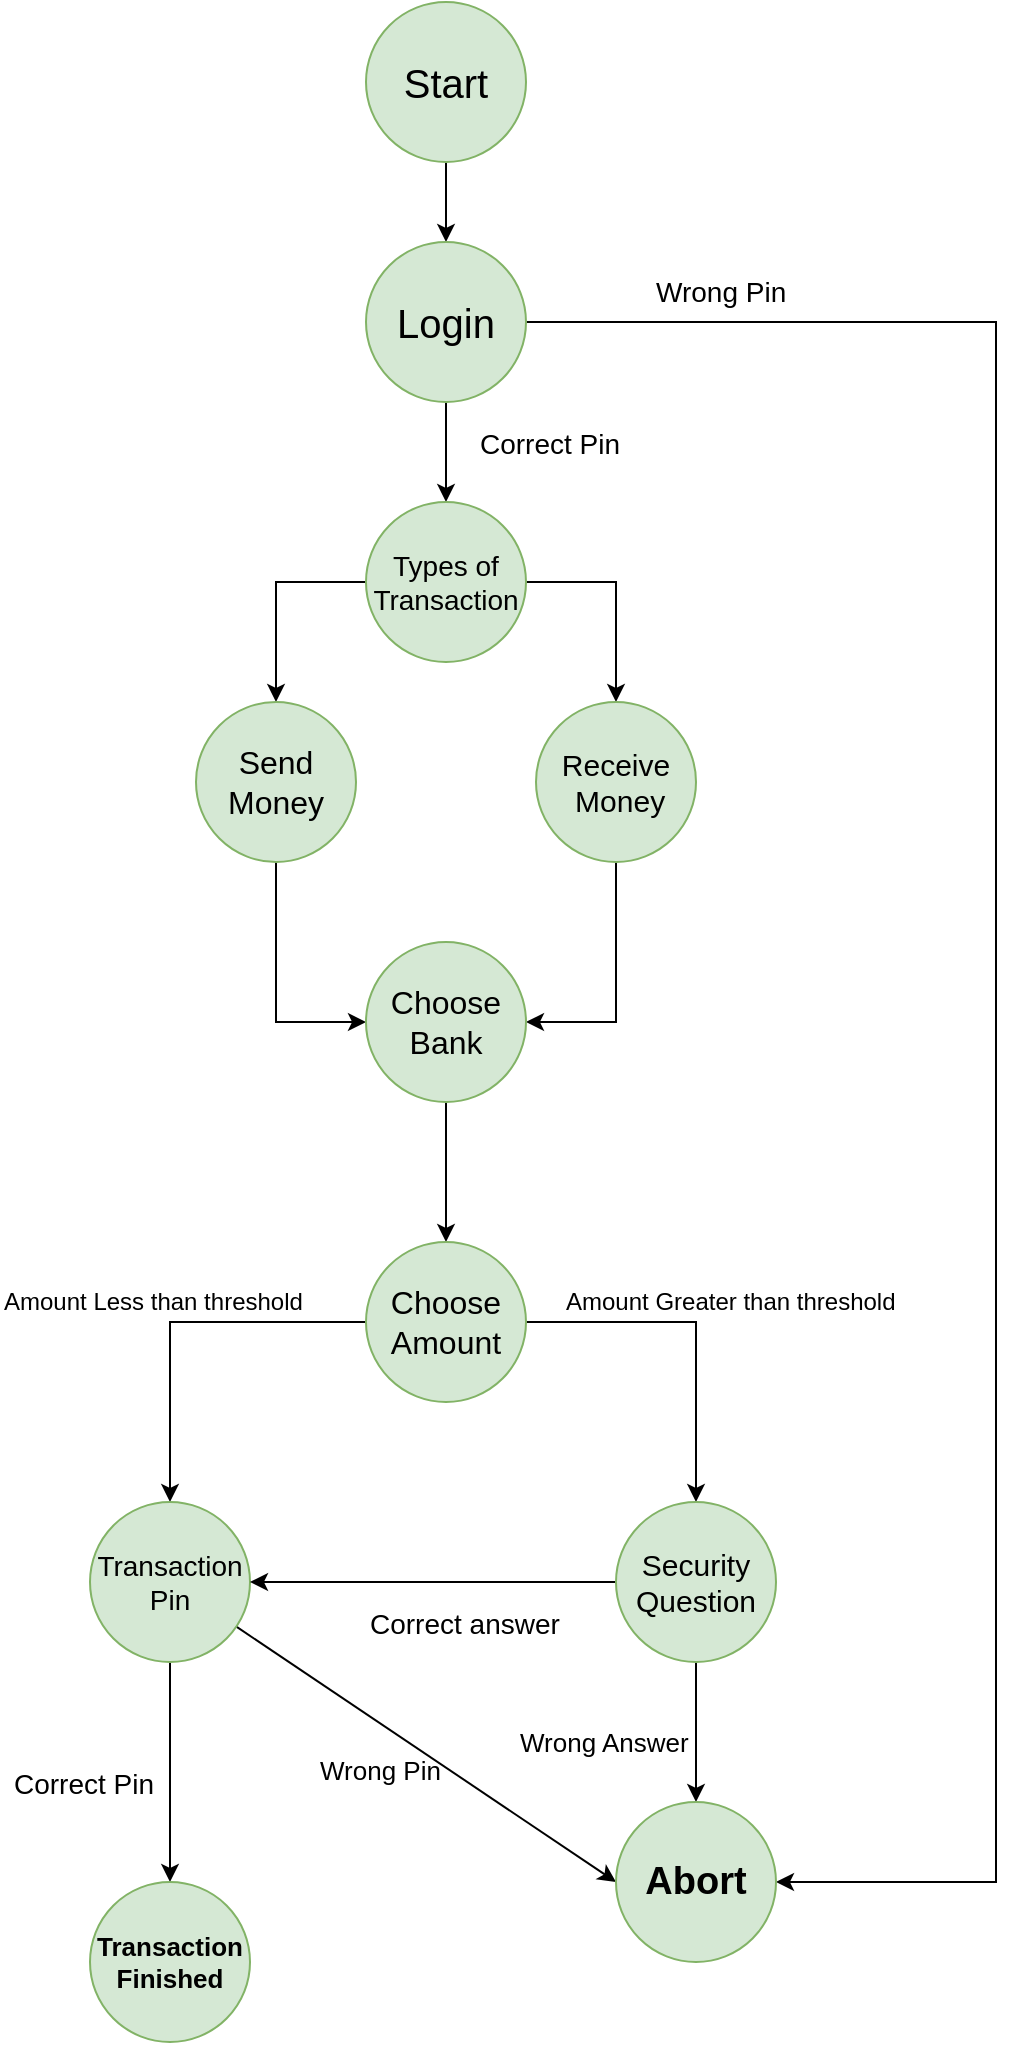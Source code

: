 <mxfile version="12.2.2" type="device" pages="1"><diagram id="SqbGL5rhfOAj9YiU2SXj" name="Page-1"><mxGraphModel dx="1683" dy="980" grid="1" gridSize="10" guides="1" tooltips="1" connect="1" arrows="1" fold="1" page="1" pageScale="1" pageWidth="850" pageHeight="1100" math="0" shadow="0"><root><mxCell id="0"/><mxCell id="1" parent="0"/><mxCell id="JXl17_2p169U6_B2AQNo-3" value="" style="edgeStyle=orthogonalEdgeStyle;rounded=0;orthogonalLoop=1;jettySize=auto;html=1;" edge="1" parent="1" source="JXl17_2p169U6_B2AQNo-1" target="JXl17_2p169U6_B2AQNo-2"><mxGeometry relative="1" as="geometry"/></mxCell><mxCell id="JXl17_2p169U6_B2AQNo-1" value="&lt;font style=&quot;font-size: 20px&quot;&gt;Start&lt;/font&gt;" style="ellipse;whiteSpace=wrap;html=1;fillColor=#d5e8d4;strokeColor=#82b366;" vertex="1" parent="1"><mxGeometry x="345" y="90" width="80" height="80" as="geometry"/></mxCell><mxCell id="JXl17_2p169U6_B2AQNo-5" value="" style="edgeStyle=orthogonalEdgeStyle;rounded=0;orthogonalLoop=1;jettySize=auto;html=1;" edge="1" parent="1" source="JXl17_2p169U6_B2AQNo-2" target="JXl17_2p169U6_B2AQNo-4"><mxGeometry relative="1" as="geometry"/></mxCell><mxCell id="JXl17_2p169U6_B2AQNo-43" style="edgeStyle=orthogonalEdgeStyle;rounded=0;orthogonalLoop=1;jettySize=auto;html=1;entryX=1;entryY=0.5;entryDx=0;entryDy=0;" edge="1" parent="1" source="JXl17_2p169U6_B2AQNo-2" target="JXl17_2p169U6_B2AQNo-33"><mxGeometry relative="1" as="geometry"><mxPoint x="680" y="1020" as="targetPoint"/><Array as="points"><mxPoint x="660" y="250"/><mxPoint x="660" y="1030"/></Array></mxGeometry></mxCell><mxCell id="JXl17_2p169U6_B2AQNo-2" value="&lt;font style=&quot;font-size: 20px&quot;&gt;Login&lt;/font&gt;" style="ellipse;whiteSpace=wrap;html=1;fillColor=#d5e8d4;strokeColor=#82b366;" vertex="1" parent="1"><mxGeometry x="345" y="210" width="80" height="80" as="geometry"/></mxCell><mxCell id="JXl17_2p169U6_B2AQNo-10" value="" style="edgeStyle=orthogonalEdgeStyle;rounded=0;orthogonalLoop=1;jettySize=auto;html=1;entryX=0.5;entryY=0;entryDx=0;entryDy=0;" edge="1" parent="1" source="JXl17_2p169U6_B2AQNo-4" target="JXl17_2p169U6_B2AQNo-9"><mxGeometry relative="1" as="geometry"><mxPoint x="240" y="470" as="targetPoint"/></mxGeometry></mxCell><mxCell id="JXl17_2p169U6_B2AQNo-12" value="" style="edgeStyle=orthogonalEdgeStyle;rounded=0;orthogonalLoop=1;jettySize=auto;html=1;" edge="1" parent="1" source="JXl17_2p169U6_B2AQNo-4" target="JXl17_2p169U6_B2AQNo-11"><mxGeometry relative="1" as="geometry"><Array as="points"><mxPoint x="470" y="380"/></Array></mxGeometry></mxCell><mxCell id="JXl17_2p169U6_B2AQNo-4" value="&lt;font style=&quot;font-size: 14px&quot;&gt;Types of Transaction&lt;/font&gt;" style="ellipse;whiteSpace=wrap;html=1;fillColor=#d5e8d4;strokeColor=#82b366;" vertex="1" parent="1"><mxGeometry x="345" y="340" width="80" height="80" as="geometry"/></mxCell><mxCell id="JXl17_2p169U6_B2AQNo-39" style="edgeStyle=orthogonalEdgeStyle;rounded=0;orthogonalLoop=1;jettySize=auto;html=1;entryX=1;entryY=0.5;entryDx=0;entryDy=0;" edge="1" parent="1" source="JXl17_2p169U6_B2AQNo-11" target="JXl17_2p169U6_B2AQNo-17"><mxGeometry relative="1" as="geometry"><Array as="points"><mxPoint x="470" y="600"/></Array></mxGeometry></mxCell><mxCell id="JXl17_2p169U6_B2AQNo-11" value="&lt;font style=&quot;font-size: 15px&quot;&gt;&lt;span style=&quot;text-align: left&quot;&gt;Receive&lt;/span&gt;&lt;br style=&quot;text-align: left&quot;&gt;&lt;span style=&quot;text-align: left&quot;&gt;&amp;nbsp;Money&lt;/span&gt;&lt;/font&gt;" style="ellipse;whiteSpace=wrap;html=1;fillColor=#d5e8d4;strokeColor=#82b366;" vertex="1" parent="1"><mxGeometry x="430" y="440" width="80" height="80" as="geometry"/></mxCell><mxCell id="JXl17_2p169U6_B2AQNo-38" style="edgeStyle=orthogonalEdgeStyle;rounded=0;orthogonalLoop=1;jettySize=auto;html=1;entryX=0;entryY=0.5;entryDx=0;entryDy=0;" edge="1" parent="1" source="JXl17_2p169U6_B2AQNo-9" target="JXl17_2p169U6_B2AQNo-17"><mxGeometry relative="1" as="geometry"><Array as="points"><mxPoint x="300" y="600"/></Array></mxGeometry></mxCell><mxCell id="JXl17_2p169U6_B2AQNo-9" value="&lt;span style=&quot;text-align: left&quot;&gt;&lt;font style=&quot;font-size: 16px&quot;&gt;Send Money&lt;/font&gt;&lt;/span&gt;" style="ellipse;whiteSpace=wrap;html=1;fillColor=#d5e8d4;strokeColor=#82b366;" vertex="1" parent="1"><mxGeometry x="260" y="440" width="80" height="80" as="geometry"/></mxCell><mxCell id="JXl17_2p169U6_B2AQNo-6" value="&lt;font style=&quot;font-size: 14px&quot;&gt;Correct Pin&lt;/font&gt;" style="text;html=1;resizable=0;points=[];autosize=1;align=left;verticalAlign=top;spacingTop=-4;" vertex="1" parent="1"><mxGeometry x="400" y="300" width="90" height="20" as="geometry"/></mxCell><mxCell id="JXl17_2p169U6_B2AQNo-40" style="edgeStyle=orthogonalEdgeStyle;rounded=0;orthogonalLoop=1;jettySize=auto;html=1;entryX=0.5;entryY=0;entryDx=0;entryDy=0;" edge="1" parent="1" source="JXl17_2p169U6_B2AQNo-17" target="JXl17_2p169U6_B2AQNo-20"><mxGeometry relative="1" as="geometry"/></mxCell><mxCell id="JXl17_2p169U6_B2AQNo-17" value="&lt;font style=&quot;font-size: 16px&quot;&gt;Choose Bank&lt;/font&gt;" style="ellipse;whiteSpace=wrap;html=1;fillColor=#d5e8d4;strokeColor=#82b366;" vertex="1" parent="1"><mxGeometry x="345" y="560" width="80" height="80" as="geometry"/></mxCell><mxCell id="JXl17_2p169U6_B2AQNo-23" value="" style="edgeStyle=orthogonalEdgeStyle;rounded=0;orthogonalLoop=1;jettySize=auto;html=1;" edge="1" parent="1" source="JXl17_2p169U6_B2AQNo-20" target="JXl17_2p169U6_B2AQNo-22"><mxGeometry relative="1" as="geometry"/></mxCell><mxCell id="JXl17_2p169U6_B2AQNo-26" value="" style="edgeStyle=orthogonalEdgeStyle;rounded=0;orthogonalLoop=1;jettySize=auto;html=1;" edge="1" parent="1" source="JXl17_2p169U6_B2AQNo-20" target="JXl17_2p169U6_B2AQNo-25"><mxGeometry relative="1" as="geometry"/></mxCell><mxCell id="JXl17_2p169U6_B2AQNo-20" value="&lt;font style=&quot;font-size: 16px&quot;&gt;Choose Amount&lt;/font&gt;" style="ellipse;whiteSpace=wrap;html=1;fillColor=#d5e8d4;strokeColor=#82b366;" vertex="1" parent="1"><mxGeometry x="345" y="710" width="80" height="80" as="geometry"/></mxCell><mxCell id="JXl17_2p169U6_B2AQNo-32" value="" style="edgeStyle=orthogonalEdgeStyle;rounded=0;orthogonalLoop=1;jettySize=auto;html=1;" edge="1" parent="1" source="JXl17_2p169U6_B2AQNo-25" target="JXl17_2p169U6_B2AQNo-31"><mxGeometry relative="1" as="geometry"/></mxCell><mxCell id="JXl17_2p169U6_B2AQNo-45" style="rounded=0;orthogonalLoop=1;jettySize=auto;html=1;entryX=0;entryY=0.5;entryDx=0;entryDy=0;" edge="1" parent="1" source="JXl17_2p169U6_B2AQNo-25" target="JXl17_2p169U6_B2AQNo-33"><mxGeometry relative="1" as="geometry"/></mxCell><mxCell id="JXl17_2p169U6_B2AQNo-25" value="&lt;font style=&quot;font-size: 14px&quot;&gt;Transaction Pin&lt;/font&gt;" style="ellipse;whiteSpace=wrap;html=1;fillColor=#d5e8d4;strokeColor=#82b366;" vertex="1" parent="1"><mxGeometry x="207" y="840" width="80" height="80" as="geometry"/></mxCell><mxCell id="JXl17_2p169U6_B2AQNo-31" value="&lt;b&gt;&lt;font style=&quot;font-size: 13px&quot;&gt;Transaction Finished&lt;/font&gt;&lt;/b&gt;" style="ellipse;whiteSpace=wrap;html=1;fillColor=#d5e8d4;strokeColor=#82b366;" vertex="1" parent="1"><mxGeometry x="207" y="1030" width="80" height="80" as="geometry"/></mxCell><mxCell id="JXl17_2p169U6_B2AQNo-30" style="edgeStyle=orthogonalEdgeStyle;rounded=0;orthogonalLoop=1;jettySize=auto;html=1;entryX=1;entryY=0.5;entryDx=0;entryDy=0;" edge="1" parent="1" source="JXl17_2p169U6_B2AQNo-22" target="JXl17_2p169U6_B2AQNo-25"><mxGeometry relative="1" as="geometry"/></mxCell><mxCell id="JXl17_2p169U6_B2AQNo-34" value="" style="edgeStyle=orthogonalEdgeStyle;rounded=0;orthogonalLoop=1;jettySize=auto;html=1;" edge="1" parent="1" source="JXl17_2p169U6_B2AQNo-22" target="JXl17_2p169U6_B2AQNo-33"><mxGeometry relative="1" as="geometry"/></mxCell><mxCell id="JXl17_2p169U6_B2AQNo-22" value="&lt;font style=&quot;font-size: 15px&quot;&gt;Security Question&lt;/font&gt;" style="ellipse;whiteSpace=wrap;html=1;fillColor=#d5e8d4;strokeColor=#82b366;" vertex="1" parent="1"><mxGeometry x="470" y="840" width="80" height="80" as="geometry"/></mxCell><mxCell id="JXl17_2p169U6_B2AQNo-33" value="&lt;font style=&quot;font-size: 19px&quot;&gt;&lt;b&gt;Abort&lt;/b&gt;&lt;/font&gt;" style="ellipse;whiteSpace=wrap;html=1;fillColor=#d5e8d4;strokeColor=#82b366;" vertex="1" parent="1"><mxGeometry x="470" y="990" width="80" height="80" as="geometry"/></mxCell><mxCell id="JXl17_2p169U6_B2AQNo-24" value="&lt;font style=&quot;font-size: 12px&quot;&gt;Amount Greater than threshold&lt;/font&gt;" style="text;html=1;resizable=0;points=[];autosize=1;align=left;verticalAlign=top;spacingTop=-4;" vertex="1" parent="1"><mxGeometry x="443" y="730" width="180" height="20" as="geometry"/></mxCell><mxCell id="JXl17_2p169U6_B2AQNo-27" value="Amount Less than threshold" style="text;html=1;resizable=0;points=[];autosize=1;align=left;verticalAlign=top;spacingTop=-4;" vertex="1" parent="1"><mxGeometry x="162" y="730" width="170" height="20" as="geometry"/></mxCell><mxCell id="JXl17_2p169U6_B2AQNo-35" value="&lt;font style=&quot;font-size: 13px&quot;&gt;Wrong Answer&lt;/font&gt;" style="text;html=1;resizable=0;points=[];autosize=1;align=left;verticalAlign=top;spacingTop=-4;" vertex="1" parent="1"><mxGeometry x="420" y="950" width="100" height="20" as="geometry"/></mxCell><mxCell id="JXl17_2p169U6_B2AQNo-36" value="&lt;font style=&quot;font-size: 14px&quot;&gt;Correct Pin&lt;/font&gt;" style="text;html=1;resizable=0;points=[];autosize=1;align=left;verticalAlign=top;spacingTop=-4;" vertex="1" parent="1"><mxGeometry x="167" y="970" width="90" height="20" as="geometry"/></mxCell><mxCell id="JXl17_2p169U6_B2AQNo-37" value="&lt;font style=&quot;font-size: 14px&quot;&gt;Correct answer&lt;/font&gt;" style="text;html=1;resizable=0;points=[];autosize=1;align=left;verticalAlign=top;spacingTop=-4;" vertex="1" parent="1"><mxGeometry x="345" y="890" width="110" height="20" as="geometry"/></mxCell><mxCell id="JXl17_2p169U6_B2AQNo-44" value="&lt;font style=&quot;font-size: 14px&quot;&gt;Wrong Pin&lt;/font&gt;" style="text;html=1;" vertex="1" parent="1"><mxGeometry x="488" y="220" width="90" height="30" as="geometry"/></mxCell><mxCell id="JXl17_2p169U6_B2AQNo-46" value="&lt;font style=&quot;font-size: 13px&quot;&gt;Wrong Pin&lt;/font&gt;" style="text;html=1;" vertex="1" parent="1"><mxGeometry x="320" y="960" width="90" height="30" as="geometry"/></mxCell></root></mxGraphModel></diagram></mxfile>